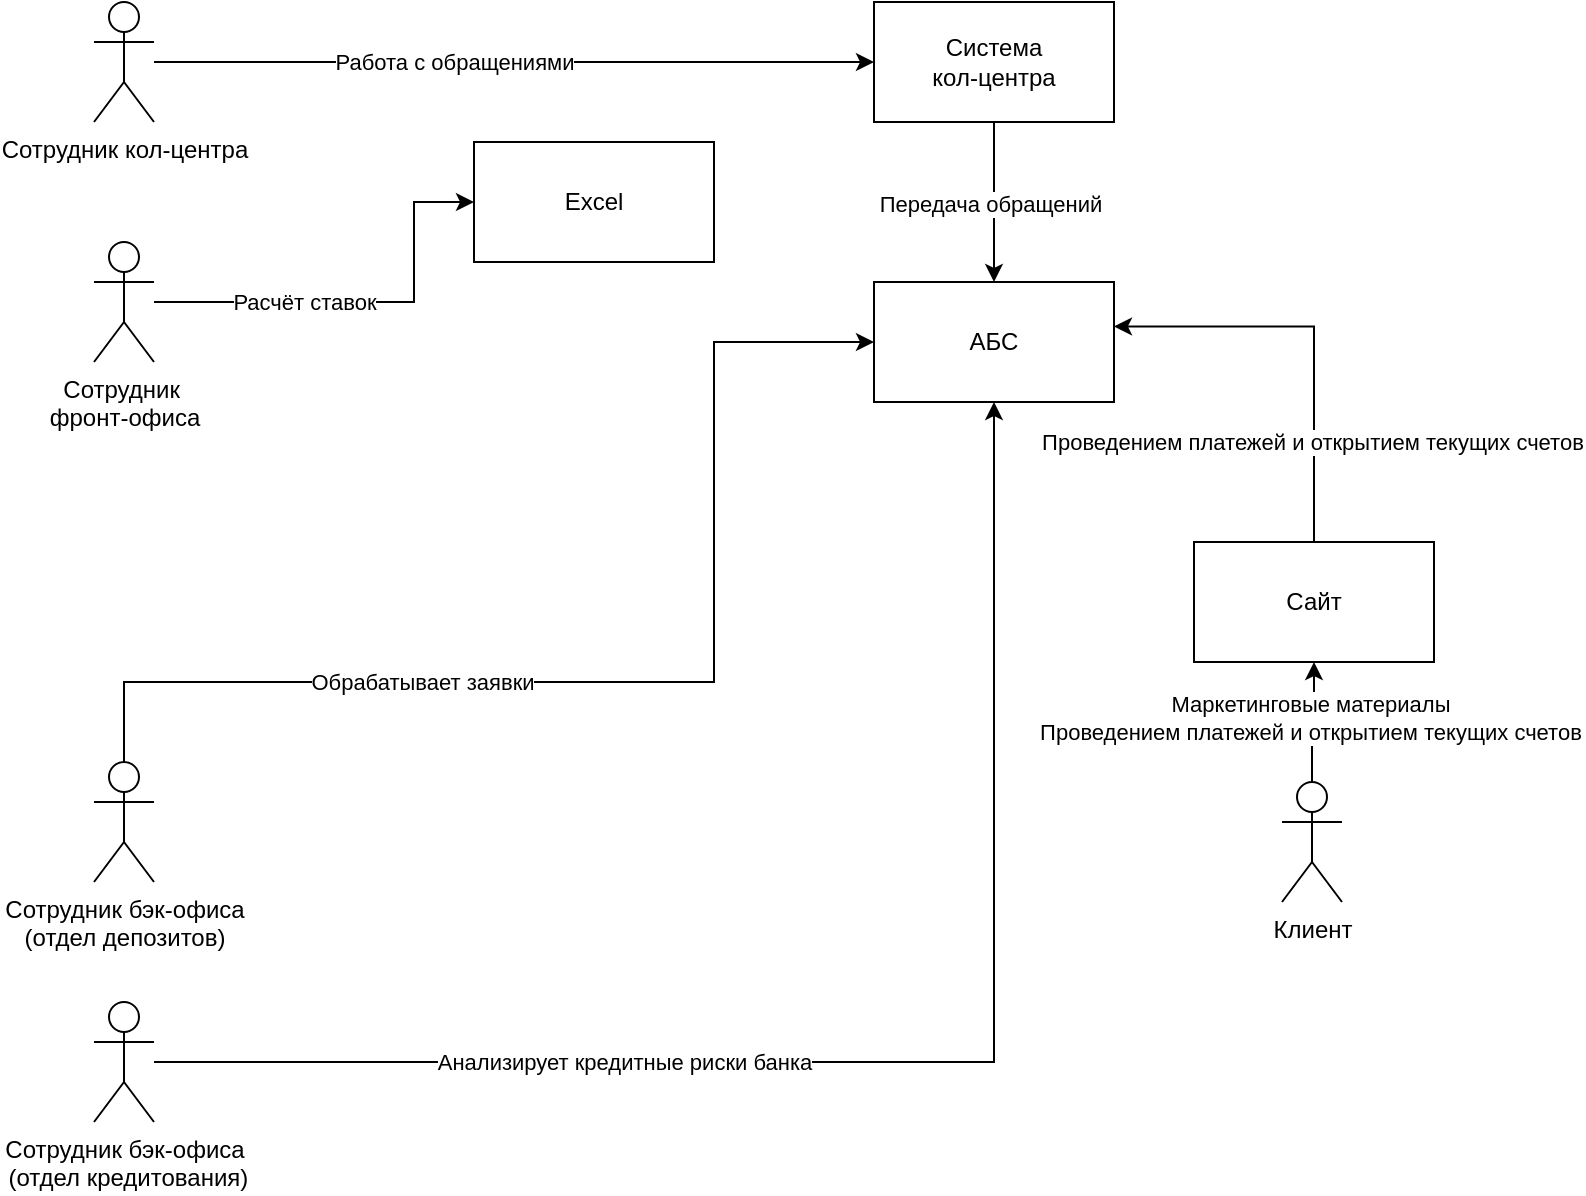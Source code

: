 <mxfile version="28.1.2">
  <diagram id="d78uskSR8lrtHpOCPWVp" name="Страница — 1">
    <mxGraphModel dx="1241" dy="437" grid="1" gridSize="10" guides="1" tooltips="1" connect="1" arrows="1" fold="1" page="1" pageScale="1" pageWidth="827" pageHeight="1169" math="0" shadow="0">
      <root>
        <mxCell id="0" />
        <mxCell id="1" parent="0" />
        <mxCell id="ZDNwDyZvf8P_KJrOBuUn-30" style="edgeStyle=orthogonalEdgeStyle;rounded=0;orthogonalLoop=1;jettySize=auto;html=1;entryX=0.5;entryY=1;entryDx=0;entryDy=0;" edge="1" parent="1" source="ZDNwDyZvf8P_KJrOBuUn-2" target="ZDNwDyZvf8P_KJrOBuUn-29">
          <mxGeometry relative="1" as="geometry" />
        </mxCell>
        <mxCell id="ZDNwDyZvf8P_KJrOBuUn-31" value="Маркетинговые материалы&lt;br&gt;Проведением платежей и открытием текущих счетов" style="edgeLabel;html=1;align=center;verticalAlign=middle;resizable=0;points=[];" vertex="1" connectable="0" parent="ZDNwDyZvf8P_KJrOBuUn-30">
          <mxGeometry x="-0.011" y="2" relative="1" as="geometry">
            <mxPoint x="-1" as="offset" />
          </mxGeometry>
        </mxCell>
        <mxCell id="ZDNwDyZvf8P_KJrOBuUn-2" value="Клиент" style="shape=umlActor;verticalLabelPosition=bottom;verticalAlign=top;html=1;outlineConnect=0;" vertex="1" parent="1">
          <mxGeometry x="654" y="480" width="30" height="60" as="geometry" />
        </mxCell>
        <mxCell id="ZDNwDyZvf8P_KJrOBuUn-22" style="edgeStyle=orthogonalEdgeStyle;rounded=0;orthogonalLoop=1;jettySize=auto;html=1;entryX=0;entryY=0.5;entryDx=0;entryDy=0;" edge="1" parent="1" source="ZDNwDyZvf8P_KJrOBuUn-4" target="ZDNwDyZvf8P_KJrOBuUn-20">
          <mxGeometry relative="1" as="geometry" />
        </mxCell>
        <mxCell id="ZDNwDyZvf8P_KJrOBuUn-24" value="Работа с обращениями" style="edgeLabel;html=1;align=center;verticalAlign=middle;resizable=0;points=[];" vertex="1" connectable="0" parent="ZDNwDyZvf8P_KJrOBuUn-22">
          <mxGeometry x="-0.261" y="4" relative="1" as="geometry">
            <mxPoint x="17" y="4" as="offset" />
          </mxGeometry>
        </mxCell>
        <mxCell id="ZDNwDyZvf8P_KJrOBuUn-4" value="Сотрудник кол-центра" style="shape=umlActor;verticalLabelPosition=bottom;verticalAlign=top;html=1;outlineConnect=0;" vertex="1" parent="1">
          <mxGeometry x="60" y="90" width="30" height="60" as="geometry" />
        </mxCell>
        <mxCell id="ZDNwDyZvf8P_KJrOBuUn-41" style="edgeStyle=orthogonalEdgeStyle;rounded=0;orthogonalLoop=1;jettySize=auto;html=1;entryX=0;entryY=0.5;entryDx=0;entryDy=0;" edge="1" parent="1" source="ZDNwDyZvf8P_KJrOBuUn-15" target="ZDNwDyZvf8P_KJrOBuUn-40">
          <mxGeometry relative="1" as="geometry">
            <Array as="points">
              <mxPoint x="220" y="240" />
              <mxPoint x="220" y="190" />
            </Array>
          </mxGeometry>
        </mxCell>
        <mxCell id="ZDNwDyZvf8P_KJrOBuUn-42" value="Расчёт ставок" style="edgeLabel;html=1;align=center;verticalAlign=middle;resizable=0;points=[];" vertex="1" connectable="0" parent="ZDNwDyZvf8P_KJrOBuUn-41">
          <mxGeometry x="-0.292" relative="1" as="geometry">
            <mxPoint as="offset" />
          </mxGeometry>
        </mxCell>
        <mxCell id="ZDNwDyZvf8P_KJrOBuUn-15" value="Сотрудник&amp;nbsp;&lt;div&gt;фронт-офис&lt;span style=&quot;background-color: transparent; color: light-dark(rgb(0, 0, 0), rgb(255, 255, 255));&quot;&gt;а&lt;/span&gt;&lt;/div&gt;" style="shape=umlActor;verticalLabelPosition=bottom;verticalAlign=top;html=1;outlineConnect=0;" vertex="1" parent="1">
          <mxGeometry x="60" y="210" width="30" height="60" as="geometry" />
        </mxCell>
        <mxCell id="ZDNwDyZvf8P_KJrOBuUn-26" style="edgeStyle=orthogonalEdgeStyle;rounded=0;orthogonalLoop=1;jettySize=auto;html=1;entryX=0;entryY=0.5;entryDx=0;entryDy=0;" edge="1" parent="1" source="ZDNwDyZvf8P_KJrOBuUn-19" target="ZDNwDyZvf8P_KJrOBuUn-21">
          <mxGeometry relative="1" as="geometry">
            <Array as="points">
              <mxPoint x="75" y="430" />
              <mxPoint x="370" y="430" />
              <mxPoint x="370" y="260" />
            </Array>
          </mxGeometry>
        </mxCell>
        <mxCell id="ZDNwDyZvf8P_KJrOBuUn-28" value="Обрабатывает заявки" style="edgeLabel;html=1;align=center;verticalAlign=middle;resizable=0;points=[];" vertex="1" connectable="0" parent="ZDNwDyZvf8P_KJrOBuUn-26">
          <mxGeometry x="-0.574" y="3" relative="1" as="geometry">
            <mxPoint x="64" y="3" as="offset" />
          </mxGeometry>
        </mxCell>
        <mxCell id="ZDNwDyZvf8P_KJrOBuUn-19" value="Сотрудник&amp;nbsp;&lt;span style=&quot;background-color: transparent; color: light-dark(rgb(0, 0, 0), rgb(255, 255, 255));&quot;&gt;бэк-офиса&lt;/span&gt;&lt;span style=&quot;background-color: transparent;&quot;&gt;&lt;br&gt;(отдел депозитов)&lt;/span&gt;" style="shape=umlActor;verticalLabelPosition=bottom;verticalAlign=top;html=1;outlineConnect=0;" vertex="1" parent="1">
          <mxGeometry x="60" y="470" width="30" height="60" as="geometry" />
        </mxCell>
        <mxCell id="ZDNwDyZvf8P_KJrOBuUn-38" style="edgeStyle=orthogonalEdgeStyle;rounded=0;orthogonalLoop=1;jettySize=auto;html=1;entryX=0.5;entryY=0;entryDx=0;entryDy=0;" edge="1" parent="1" source="ZDNwDyZvf8P_KJrOBuUn-20" target="ZDNwDyZvf8P_KJrOBuUn-21">
          <mxGeometry relative="1" as="geometry" />
        </mxCell>
        <mxCell id="ZDNwDyZvf8P_KJrOBuUn-39" value="Передача обращений" style="edgeLabel;html=1;align=center;verticalAlign=middle;resizable=0;points=[];" vertex="1" connectable="0" parent="ZDNwDyZvf8P_KJrOBuUn-38">
          <mxGeometry x="0.007" y="-2" relative="1" as="geometry">
            <mxPoint as="offset" />
          </mxGeometry>
        </mxCell>
        <mxCell id="ZDNwDyZvf8P_KJrOBuUn-20" value="Система&lt;div&gt;кол-центра&lt;/div&gt;" style="rounded=0;whiteSpace=wrap;html=1;" vertex="1" parent="1">
          <mxGeometry x="450" y="90" width="120" height="60" as="geometry" />
        </mxCell>
        <mxCell id="ZDNwDyZvf8P_KJrOBuUn-21" value="АБС" style="rounded=0;whiteSpace=wrap;html=1;" vertex="1" parent="1">
          <mxGeometry x="450" y="230" width="120" height="60" as="geometry" />
        </mxCell>
        <mxCell id="ZDNwDyZvf8P_KJrOBuUn-29" value="Сайт" style="rounded=0;whiteSpace=wrap;html=1;" vertex="1" parent="1">
          <mxGeometry x="610" y="360" width="120" height="60" as="geometry" />
        </mxCell>
        <mxCell id="ZDNwDyZvf8P_KJrOBuUn-35" style="edgeStyle=orthogonalEdgeStyle;rounded=0;orthogonalLoop=1;jettySize=auto;html=1;entryX=0.5;entryY=1;entryDx=0;entryDy=0;" edge="1" parent="1" source="ZDNwDyZvf8P_KJrOBuUn-32" target="ZDNwDyZvf8P_KJrOBuUn-21">
          <mxGeometry relative="1" as="geometry" />
        </mxCell>
        <mxCell id="ZDNwDyZvf8P_KJrOBuUn-36" value="Анализирует кредитные риски банка" style="edgeLabel;html=1;align=center;verticalAlign=middle;resizable=0;points=[];" vertex="1" connectable="0" parent="ZDNwDyZvf8P_KJrOBuUn-35">
          <mxGeometry x="-0.501" relative="1" as="geometry">
            <mxPoint x="48" as="offset" />
          </mxGeometry>
        </mxCell>
        <mxCell id="ZDNwDyZvf8P_KJrOBuUn-32" value="Сотрудник бэк-офиса&lt;div&gt;&amp;nbsp;(отдел кредитования)&lt;/div&gt;" style="shape=umlActor;verticalLabelPosition=bottom;verticalAlign=top;html=1;outlineConnect=0;" vertex="1" parent="1">
          <mxGeometry x="60" y="590" width="30" height="60" as="geometry" />
        </mxCell>
        <mxCell id="ZDNwDyZvf8P_KJrOBuUn-40" value="Excel" style="rounded=0;whiteSpace=wrap;html=1;" vertex="1" parent="1">
          <mxGeometry x="250" y="160" width="120" height="60" as="geometry" />
        </mxCell>
        <mxCell id="ZDNwDyZvf8P_KJrOBuUn-44" style="edgeStyle=orthogonalEdgeStyle;rounded=0;orthogonalLoop=1;jettySize=auto;html=1;entryX=1;entryY=0.37;entryDx=0;entryDy=0;entryPerimeter=0;exitX=0.5;exitY=0;exitDx=0;exitDy=0;" edge="1" parent="1" source="ZDNwDyZvf8P_KJrOBuUn-29" target="ZDNwDyZvf8P_KJrOBuUn-21">
          <mxGeometry relative="1" as="geometry" />
        </mxCell>
        <mxCell id="ZDNwDyZvf8P_KJrOBuUn-45" value="Проведением платежей и открытием текущих счетов" style="edgeLabel;html=1;align=center;verticalAlign=middle;resizable=0;points=[];" vertex="1" connectable="0" parent="ZDNwDyZvf8P_KJrOBuUn-44">
          <mxGeometry x="-0.421" y="2" relative="1" as="geometry">
            <mxPoint x="1" y="10" as="offset" />
          </mxGeometry>
        </mxCell>
      </root>
    </mxGraphModel>
  </diagram>
</mxfile>
